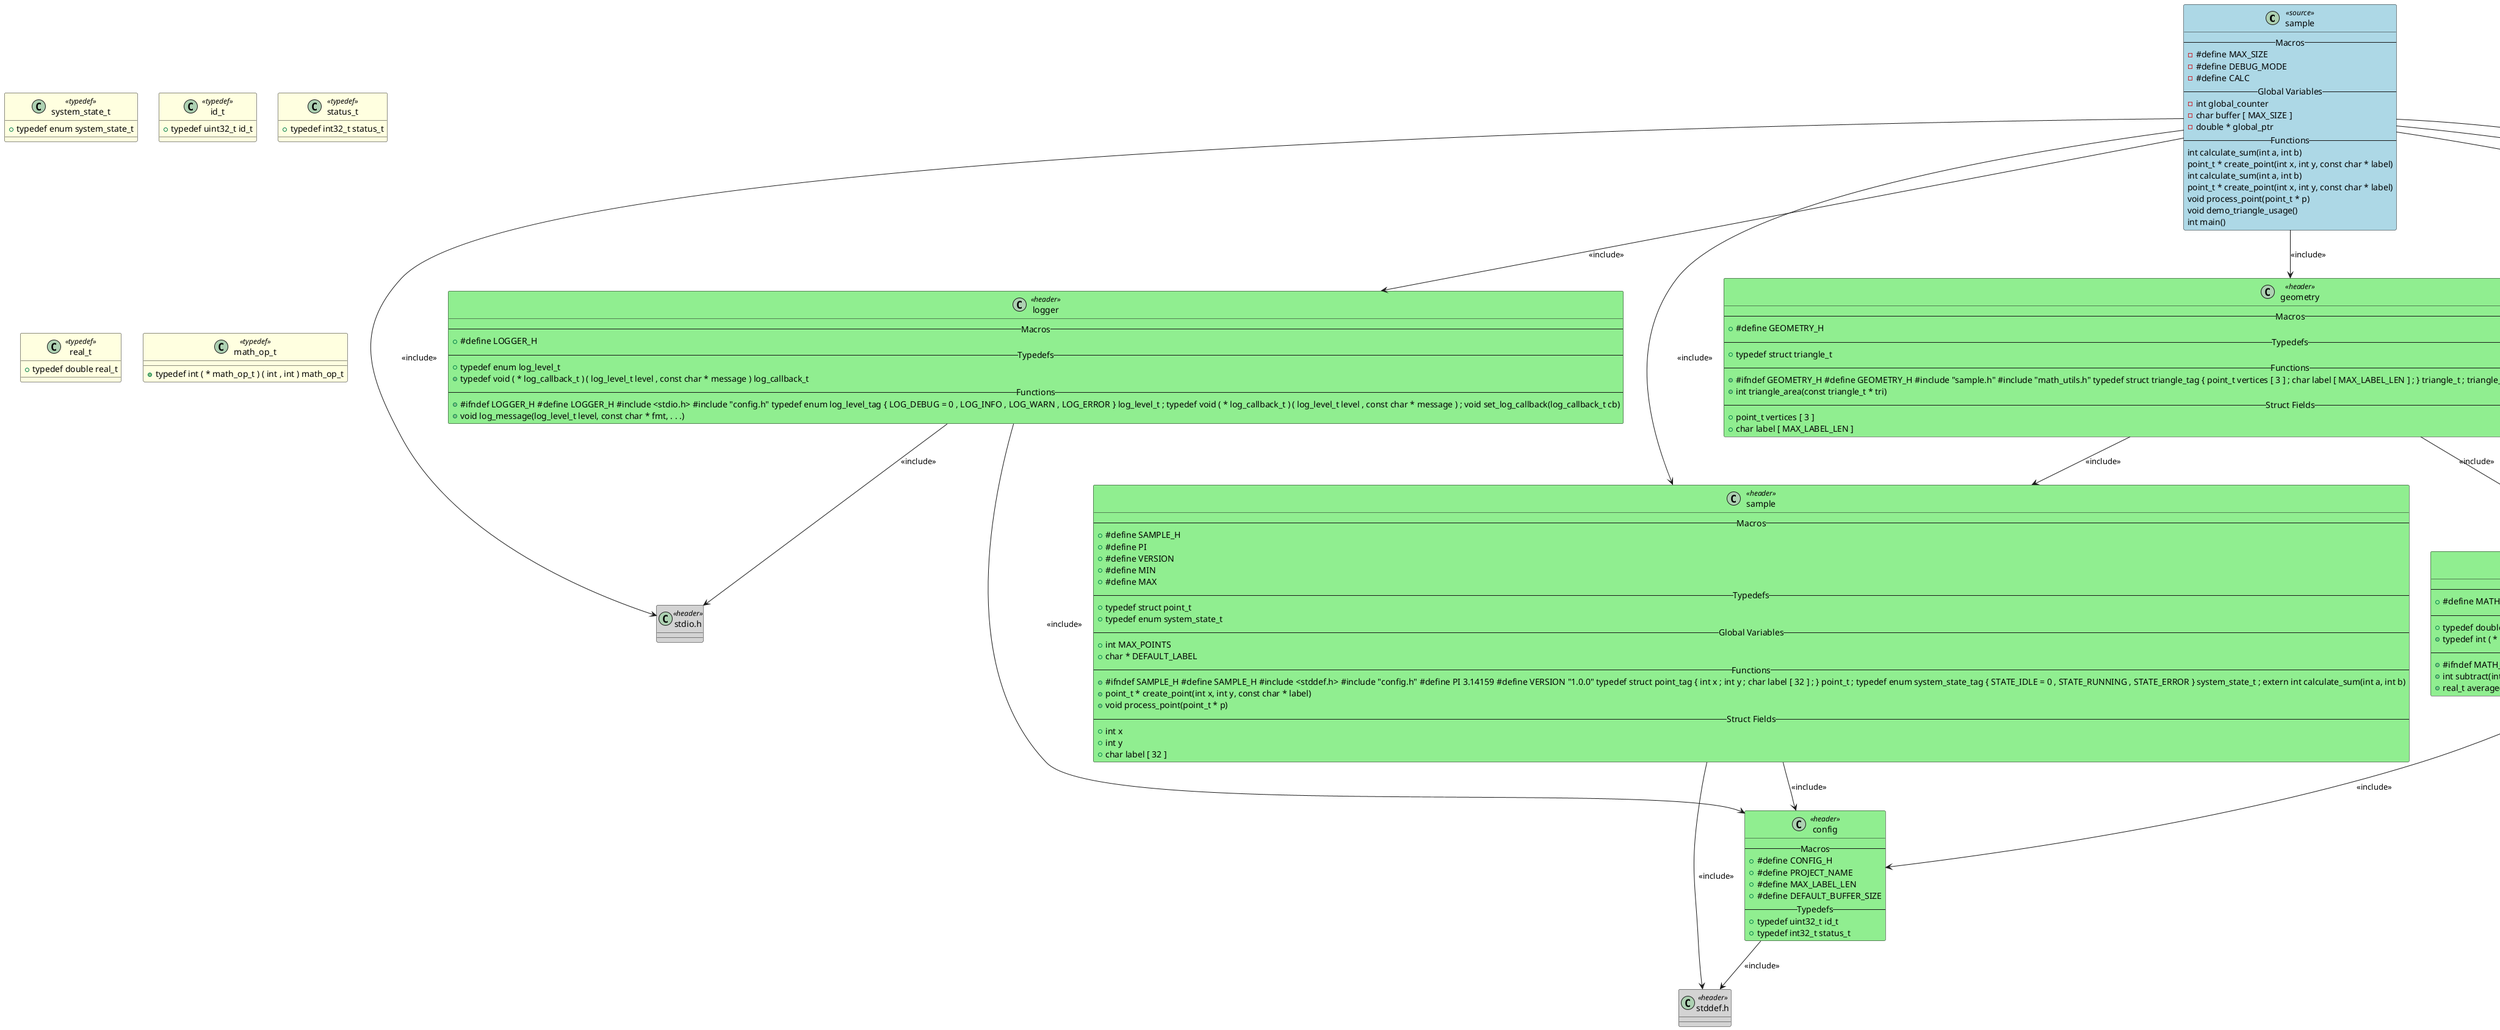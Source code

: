 @startuml sample

class "sample" as SAMPLE <<source>> #LightBlue
{
    -- Macros --
    - #define MAX_SIZE
    - #define DEBUG_MODE
    - #define CALC
    -- Global Variables --
    - int global_counter
    - char buffer [ MAX_SIZE ]
    - double * global_ptr
    -- Functions --
    int calculate_sum(int a, int b)
    point_t * create_point(int x, int y, const char * label)
    int calculate_sum(int a, int b)
    point_t * create_point(int x, int y, const char * label)
    void process_point(point_t * p)
    void demo_triangle_usage()
    int main()
}

class "stdio.h" as HEADER_STDIO_H <<header>> #LightGray
{
}

class "stdlib.h" as HEADER_STDLIB_H <<header>> #LightGray
{
}

class "string.h" as HEADER_STRING_H <<header>> #LightGray
{
}

class "sample" as HEADER_SAMPLE <<header>> #LightGreen
{
    -- Macros --
    + #define SAMPLE_H
    + #define PI
    + #define VERSION
    + #define MIN
    + #define MAX
    -- Typedefs --
    + typedef struct point_t
    + typedef enum system_state_t
    -- Global Variables --
    + int MAX_POINTS
    + char * DEFAULT_LABEL
    -- Functions --
    + #ifndef SAMPLE_H #define SAMPLE_H #include <stddef.h> #include "config.h" #define PI 3.14159 #define VERSION "1.0.0" typedef struct point_tag { int x ; int y ; char label [ 32 ] ; } point_t ; typedef enum system_state_tag { STATE_IDLE = 0 , STATE_RUNNING , STATE_ERROR } system_state_t ; extern int calculate_sum(int a, int b)
    + point_t * create_point(int x, int y, const char * label)
    + void process_point(point_t * p)
    -- Struct Fields --
    + int x
    + int y
    + char label [ 32 ]
}

class "math_utils" as HEADER_MATH_UTILS <<header>> #LightGreen
{
    -- Macros --
    + #define MATH_UTILS_H
    -- Typedefs --
    + typedef double real_t
    + typedef int ( * math_op_t ) ( int , int ) math_op_t
    -- Functions --
    + #ifndef MATH_UTILS_H #define MATH_UTILS_H #include "config.h" typedef double real_t ; typedef int ( * math_op_t ) ( int , int ) ; int add(int a, int b)
    + int subtract(int a, int b)
    + real_t average(const int * arr, size_t len)
}

class "logger" as HEADER_LOGGER <<header>> #LightGreen
{
    -- Macros --
    + #define LOGGER_H
    -- Typedefs --
    + typedef enum log_level_t
    + typedef void ( * log_callback_t ) ( log_level_t level , const char * message ) log_callback_t
    -- Functions --
    + #ifndef LOGGER_H #define LOGGER_H #include <stdio.h> #include "config.h" typedef enum log_level_tag { LOG_DEBUG = 0 , LOG_INFO , LOG_WARN , LOG_ERROR } log_level_t ; typedef void ( * log_callback_t ) ( log_level_t level , const char * message ) ; void set_log_callback(log_callback_t cb)
    + void log_message(log_level_t level, const char * fmt, . . .)
}

class "geometry" as HEADER_GEOMETRY <<header>> #LightGreen
{
    -- Macros --
    + #define GEOMETRY_H
    -- Typedefs --
    + typedef struct triangle_t
    -- Functions --
    + #ifndef GEOMETRY_H #define GEOMETRY_H #include "sample.h" #include "math_utils.h" typedef struct triangle_tag { point_t vertices [ 3 ] ; char label [ MAX_LABEL_LEN ] ; } triangle_t ; triangle_t create_triangle(const point_t * a, const point_t * b, const point_t * c, const char * label)
    + int triangle_area(const triangle_t * tri)
    -- Struct Fields --
    + point_t vertices [ 3 ]
    + char label [ MAX_LABEL_LEN ]
}

class "config" as HEADER_CONFIG <<header>> #LightGreen
{
    -- Macros --
    + #define CONFIG_H
    + #define PROJECT_NAME
    + #define MAX_LABEL_LEN
    + #define DEFAULT_BUFFER_SIZE
    -- Typedefs --
    + typedef uint32_t id_t
    + typedef int32_t status_t
}

class "stddef.h" as HEADER_STDDEF_H <<header>> #LightGray
{
}

class "point_t" as TYPEDEF_POINT_T_point_t <<typedef>> #LightYellow
{
    + typedef struct point_t
}

class "system_state_t" as TYPEDEF_SYSTEM_STATE_T_system_state_t <<typedef>> #LightYellow
{
    + typedef enum system_state_t
}

class "id_t" as TYPEDEF_ID_T_id_t <<typedef>> #LightYellow
{
    + typedef uint32_t id_t
}

class "status_t" as TYPEDEF_STATUS_T_status_t <<typedef>> #LightYellow
{
    + typedef int32_t status_t
}

class "triangle_t" as TYPEDEF_TRIANGLE_T_triangle_t <<typedef>> #LightYellow
{
    + typedef struct triangle_t
}

class "real_t" as TYPEDEF_REAL_T_real_t <<typedef>> #LightYellow
{
    + typedef double real_t
}

class "math_op_t" as TYPEDEF_MATH_OP_T_math_op_t <<typedef>> #LightYellow
{
    + typedef int ( * math_op_t ) ( int , int ) math_op_t
}

class "log_level_t" as TYPEDEF_LOG_LEVEL_T_log_level_t <<typedef>> #LightYellow
{
    + typedef enum log_level_t
}

class "log_callback_t" as TYPEDEF_LOG_CALLBACK_T_log_callback_t <<typedef>> #LightYellow
{
    + typedef void ( * log_callback_t ) ( log_level_t level , const char * message ) log_callback_t
}

SAMPLE --> HEADER_STDIO_H : <<include>>
SAMPLE --> HEADER_STDLIB_H : <<include>>
SAMPLE --> HEADER_STRING_H : <<include>>
SAMPLE --> HEADER_SAMPLE : <<include>>
SAMPLE --> HEADER_MATH_UTILS : <<include>>
SAMPLE --> HEADER_LOGGER : <<include>>
SAMPLE --> HEADER_GEOMETRY : <<include>>
HEADER_SAMPLE --> HEADER_STDDEF_H : <<include>>
HEADER_SAMPLE --> HEADER_CONFIG : <<include>>
HEADER_MATH_UTILS --> HEADER_CONFIG : <<include>>
HEADER_LOGGER --> HEADER_STDIO_H : <<include>>
HEADER_LOGGER --> HEADER_CONFIG : <<include>>
HEADER_GEOMETRY --> HEADER_SAMPLE : <<include>>
HEADER_GEOMETRY --> HEADER_MATH_UTILS : <<include>>
HEADER_CONFIG --> HEADER_STDDEF_H : <<include>>
TYPEDEF_TRIANGLE_T_triangle_t ..> TYPEDEF_POINT_T_point_t : <<uses>>
TYPEDEF_LOG_CALLBACK_T_log_callback_t ..> TYPEDEF_LOG_LEVEL_T_log_level_t : <<uses>>

@enduml
